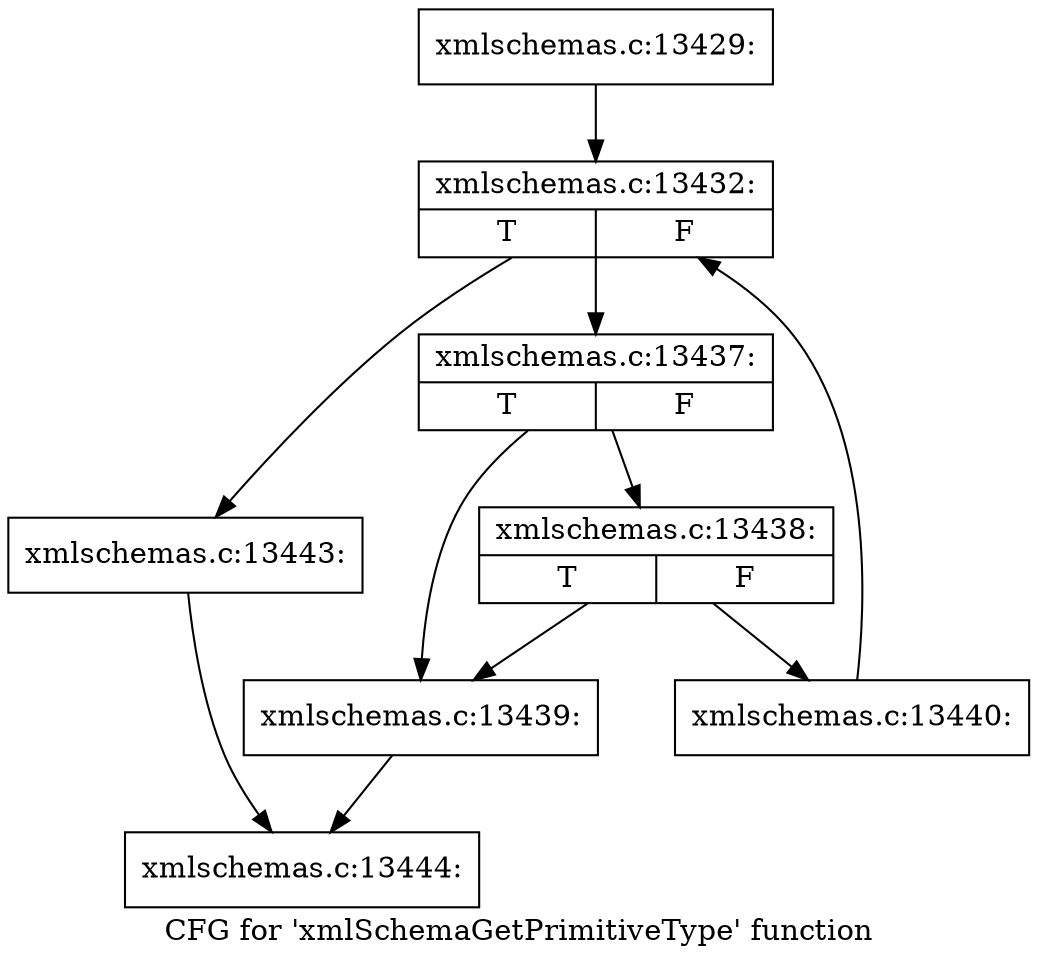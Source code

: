 digraph "CFG for 'xmlSchemaGetPrimitiveType' function" {
	label="CFG for 'xmlSchemaGetPrimitiveType' function";

	Node0x5158b20 [shape=record,label="{xmlschemas.c:13429:}"];
	Node0x5158b20 -> Node0x5187fc0;
	Node0x5187fc0 [shape=record,label="{xmlschemas.c:13432:|{<s0>T|<s1>F}}"];
	Node0x5187fc0 -> Node0x5158e80;
	Node0x5187fc0 -> Node0x5158cb0;
	Node0x5158e80 [shape=record,label="{xmlschemas.c:13437:|{<s0>T|<s1>F}}"];
	Node0x5158e80 -> Node0x5159040;
	Node0x5158e80 -> Node0x5188a20;
	Node0x5188a20 [shape=record,label="{xmlschemas.c:13438:|{<s0>T|<s1>F}}"];
	Node0x5188a20 -> Node0x5159040;
	Node0x5188a20 -> Node0x5159090;
	Node0x5159040 [shape=record,label="{xmlschemas.c:13439:}"];
	Node0x5159040 -> Node0x51880f0;
	Node0x5159090 [shape=record,label="{xmlschemas.c:13440:}"];
	Node0x5159090 -> Node0x5187fc0;
	Node0x5158cb0 [shape=record,label="{xmlschemas.c:13443:}"];
	Node0x5158cb0 -> Node0x51880f0;
	Node0x51880f0 [shape=record,label="{xmlschemas.c:13444:}"];
}
